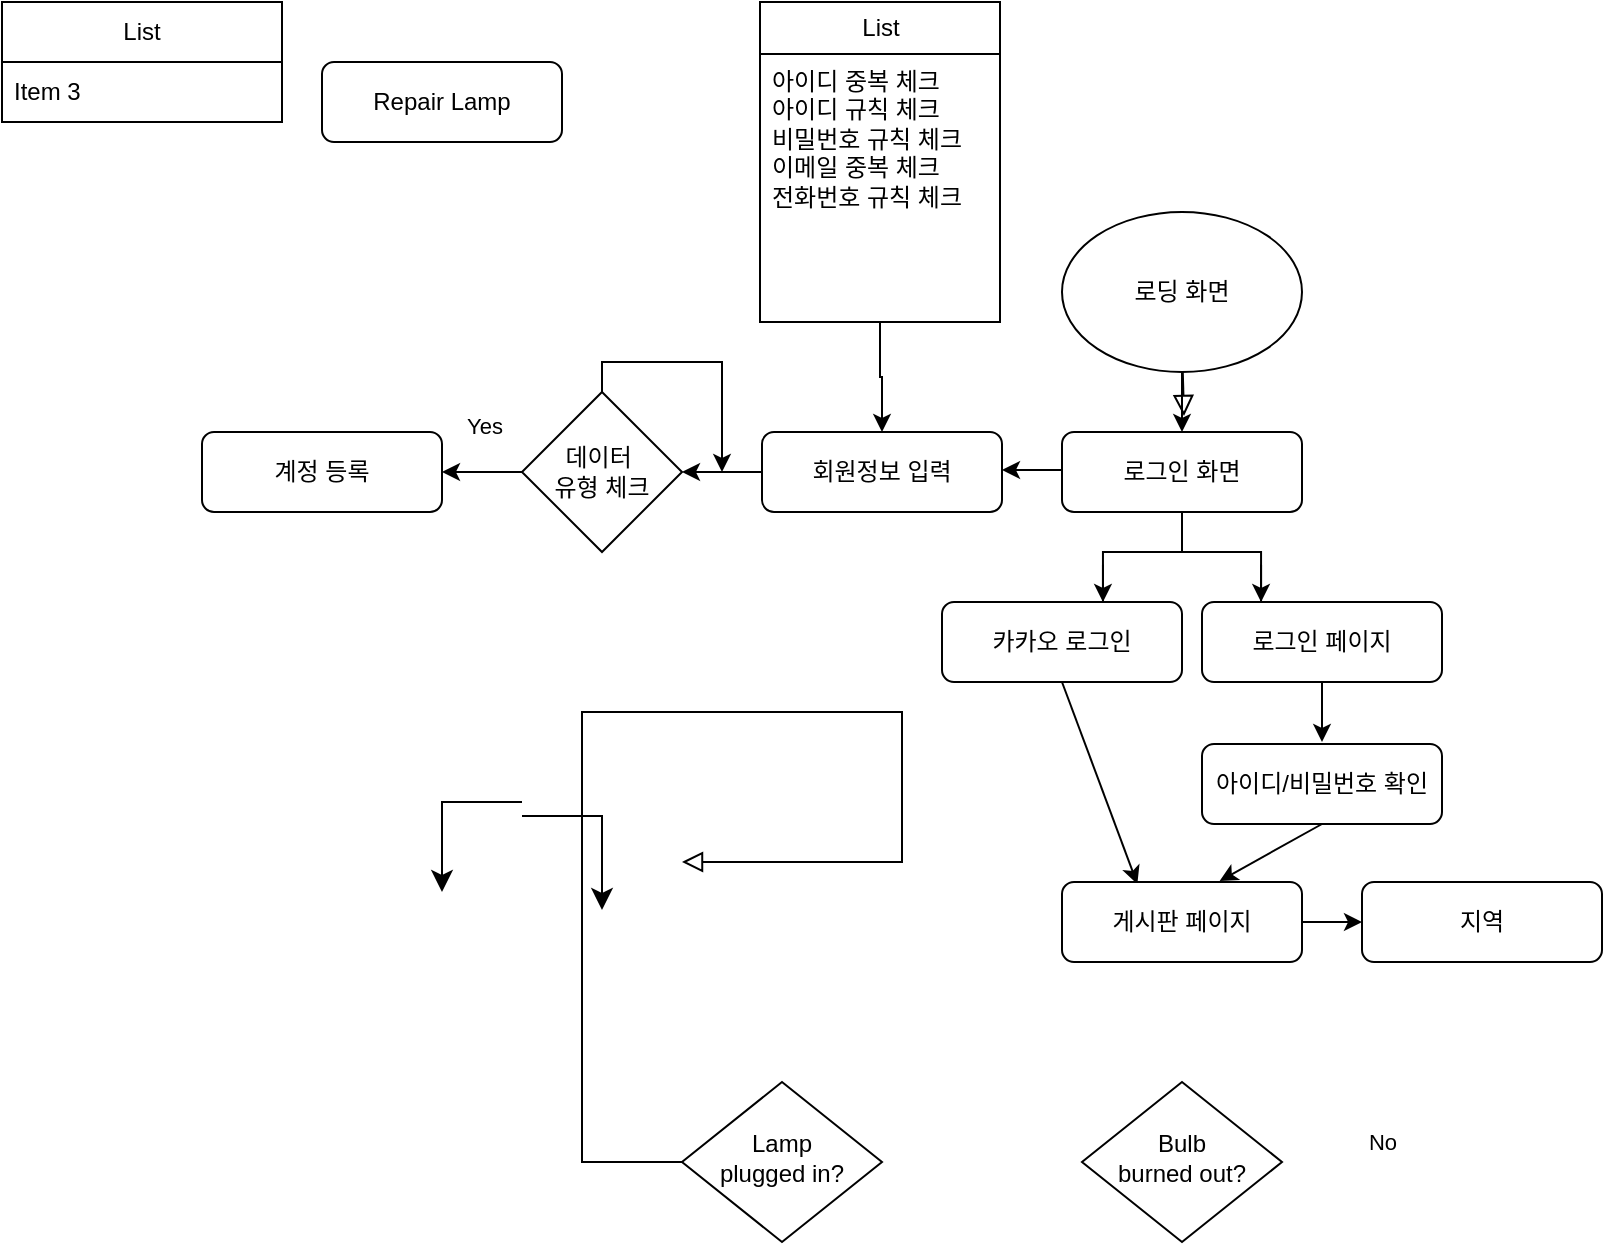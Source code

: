 <mxfile version="25.0.3">
  <diagram id="C5RBs43oDa-KdzZeNtuy" name="Page-1">
    <mxGraphModel dx="1938" dy="505" grid="1" gridSize="10" guides="1" tooltips="1" connect="1" arrows="1" fold="1" page="1" pageScale="1" pageWidth="1169" pageHeight="827" math="0" shadow="0">
      <root>
        <mxCell id="WIyWlLk6GJQsqaUBKTNV-0" />
        <mxCell id="WIyWlLk6GJQsqaUBKTNV-1" parent="WIyWlLk6GJQsqaUBKTNV-0" />
        <mxCell id="WIyWlLk6GJQsqaUBKTNV-3" value="로그인 화면" style="rounded=1;whiteSpace=wrap;html=1;fontSize=12;glass=0;strokeWidth=1;shadow=0;" parent="WIyWlLk6GJQsqaUBKTNV-1" vertex="1">
          <mxGeometry x="310" y="245" width="120" height="40" as="geometry" />
        </mxCell>
        <mxCell id="WIyWlLk6GJQsqaUBKTNV-5" value="No" style="edgeStyle=orthogonalEdgeStyle;rounded=0;html=1;jettySize=auto;orthogonalLoop=1;fontSize=11;endArrow=block;endFill=0;endSize=8;strokeWidth=1;shadow=0;labelBackgroundColor=none;" parent="WIyWlLk6GJQsqaUBKTNV-1" source="WIyWlLk6GJQsqaUBKTNV-6" edge="1">
          <mxGeometry x="0.645" y="278" relative="1" as="geometry">
            <mxPoint x="240" y="-138" as="offset" />
            <mxPoint x="120" y="460" as="targetPoint" />
            <Array as="points">
              <mxPoint x="70" y="610" />
              <mxPoint x="70" y="385" />
              <mxPoint x="230" y="385" />
            </Array>
          </mxGeometry>
        </mxCell>
        <mxCell id="WIyWlLk6GJQsqaUBKTNV-6" value="Lamp&lt;br&gt;plugged in?" style="rhombus;whiteSpace=wrap;html=1;shadow=0;fontFamily=Helvetica;fontSize=12;align=center;strokeWidth=1;spacing=6;spacingTop=-4;" parent="WIyWlLk6GJQsqaUBKTNV-1" vertex="1">
          <mxGeometry x="120" y="570" width="100" height="80" as="geometry" />
        </mxCell>
        <mxCell id="WIyWlLk6GJQsqaUBKTNV-7" value="회원정보 입력" style="rounded=1;whiteSpace=wrap;html=1;fontSize=12;glass=0;strokeWidth=1;shadow=0;" parent="WIyWlLk6GJQsqaUBKTNV-1" vertex="1">
          <mxGeometry x="160" y="245" width="120" height="40" as="geometry" />
        </mxCell>
        <mxCell id="WIyWlLk6GJQsqaUBKTNV-9" value="Yes" style="edgeStyle=orthogonalEdgeStyle;rounded=0;html=1;jettySize=auto;orthogonalLoop=1;fontSize=11;endArrow=block;endFill=0;endSize=8;strokeWidth=1;shadow=0;labelBackgroundColor=none;exitX=1;exitY=1;exitDx=0;exitDy=0;entryX=0.5;entryY=0;entryDx=0;entryDy=0;" parent="WIyWlLk6GJQsqaUBKTNV-1" edge="1">
          <mxGeometry x="1" y="-350" relative="1" as="geometry">
            <mxPoint y="5" as="offset" />
            <mxPoint x="370.166" y="207.004" as="sourcePoint" />
            <mxPoint x="371" y="237" as="targetPoint" />
            <Array as="points" />
          </mxGeometry>
        </mxCell>
        <mxCell id="WIyWlLk6GJQsqaUBKTNV-10" value="Bulb&lt;br&gt;burned out?" style="rhombus;whiteSpace=wrap;html=1;shadow=0;fontFamily=Helvetica;fontSize=12;align=center;strokeWidth=1;spacing=6;spacingTop=-4;" parent="WIyWlLk6GJQsqaUBKTNV-1" vertex="1">
          <mxGeometry x="320" y="570" width="100" height="80" as="geometry" />
        </mxCell>
        <mxCell id="WIyWlLk6GJQsqaUBKTNV-11" value="Repair Lamp" style="rounded=1;whiteSpace=wrap;html=1;fontSize=12;glass=0;strokeWidth=1;shadow=0;" parent="WIyWlLk6GJQsqaUBKTNV-1" vertex="1">
          <mxGeometry x="-60" y="60" width="120" height="40" as="geometry" />
        </mxCell>
        <mxCell id="WIyWlLk6GJQsqaUBKTNV-12" value="카카오 로그인" style="rounded=1;whiteSpace=wrap;html=1;fontSize=12;glass=0;strokeWidth=1;shadow=0;" parent="WIyWlLk6GJQsqaUBKTNV-1" vertex="1">
          <mxGeometry x="250" y="330" width="120" height="40" as="geometry" />
        </mxCell>
        <mxCell id="mIaSV0qaz3qORUngoqXa-2" value="" style="edgeStyle=orthogonalEdgeStyle;rounded=0;orthogonalLoop=1;jettySize=auto;html=1;" edge="1" parent="WIyWlLk6GJQsqaUBKTNV-1" source="mIaSV0qaz3qORUngoqXa-0" target="WIyWlLk6GJQsqaUBKTNV-3">
          <mxGeometry relative="1" as="geometry" />
        </mxCell>
        <mxCell id="mIaSV0qaz3qORUngoqXa-0" value="로딩 화면" style="ellipse;whiteSpace=wrap;html=1;" vertex="1" parent="WIyWlLk6GJQsqaUBKTNV-1">
          <mxGeometry x="310" y="135" width="120" height="80" as="geometry" />
        </mxCell>
        <mxCell id="mIaSV0qaz3qORUngoqXa-3" value="" style="edgeStyle=orthogonalEdgeStyle;rounded=0;orthogonalLoop=1;jettySize=auto;html=1;exitX=0;exitY=0.75;exitDx=0;exitDy=0;" edge="1" parent="WIyWlLk6GJQsqaUBKTNV-1">
          <mxGeometry relative="1" as="geometry">
            <mxPoint x="310" y="259" as="sourcePoint" />
            <mxPoint x="280" y="264" as="targetPoint" />
            <Array as="points">
              <mxPoint x="310" y="264" />
            </Array>
          </mxGeometry>
        </mxCell>
        <mxCell id="mIaSV0qaz3qORUngoqXa-21" style="edgeStyle=orthogonalEdgeStyle;rounded=0;orthogonalLoop=1;jettySize=auto;html=1;entryX=0.5;entryY=0;entryDx=0;entryDy=0;" edge="1" parent="WIyWlLk6GJQsqaUBKTNV-1" source="mIaSV0qaz3qORUngoqXa-6" target="WIyWlLk6GJQsqaUBKTNV-7">
          <mxGeometry relative="1" as="geometry" />
        </mxCell>
        <mxCell id="mIaSV0qaz3qORUngoqXa-6" value="List" style="swimlane;fontStyle=0;childLayout=stackLayout;horizontal=1;startSize=26;fillColor=none;horizontalStack=0;resizeParent=1;resizeParentMax=0;resizeLast=0;collapsible=1;marginBottom=0;html=1;" vertex="1" parent="WIyWlLk6GJQsqaUBKTNV-1">
          <mxGeometry x="159" y="30" width="120" height="160" as="geometry">
            <mxRectangle x="70" y="30" width="60" height="30" as="alternateBounds" />
          </mxGeometry>
        </mxCell>
        <mxCell id="mIaSV0qaz3qORUngoqXa-7" value="&lt;span style=&quot;background-color: initial;&quot;&gt;아이디 중복 체크&lt;/span&gt;&lt;br&gt;&lt;span style=&quot;background-color: initial;&quot;&gt;아이디 규칙 체크&lt;/span&gt;&lt;br&gt;&lt;span style=&quot;background-color: initial;&quot;&gt;비밀번호 규칙 체크&lt;/span&gt;&lt;br&gt;&lt;span style=&quot;background-color: initial;&quot;&gt;이메일 중복 체크&lt;/span&gt;&lt;br&gt;&lt;span style=&quot;background-color: initial;&quot;&gt;전화번호 규칙 체크&lt;/span&gt;" style="text;strokeColor=none;fillColor=none;align=left;verticalAlign=top;spacingLeft=4;spacingRight=4;overflow=hidden;rotatable=0;points=[[0,0.5],[1,0.5]];portConstraint=eastwest;whiteSpace=wrap;html=1;" vertex="1" parent="mIaSV0qaz3qORUngoqXa-6">
          <mxGeometry y="26" width="120" height="134" as="geometry" />
        </mxCell>
        <mxCell id="mIaSV0qaz3qORUngoqXa-12" value="List" style="swimlane;fontStyle=0;childLayout=stackLayout;horizontal=1;startSize=30;horizontalStack=0;resizeParent=1;resizeParentMax=0;resizeLast=0;collapsible=1;marginBottom=0;whiteSpace=wrap;html=1;" vertex="1" parent="WIyWlLk6GJQsqaUBKTNV-1">
          <mxGeometry x="-220" y="30" width="140" height="60" as="geometry" />
        </mxCell>
        <mxCell id="mIaSV0qaz3qORUngoqXa-15" value="Item 3" style="text;strokeColor=none;fillColor=none;align=left;verticalAlign=middle;spacingLeft=4;spacingRight=4;overflow=hidden;points=[[0,0.5],[1,0.5]];portConstraint=eastwest;rotatable=0;whiteSpace=wrap;html=1;" vertex="1" parent="mIaSV0qaz3qORUngoqXa-12">
          <mxGeometry y="30" width="140" height="30" as="geometry" />
        </mxCell>
        <mxCell id="mIaSV0qaz3qORUngoqXa-22" style="edgeStyle=orthogonalEdgeStyle;rounded=0;orthogonalLoop=1;jettySize=auto;html=1;exitX=0;exitY=0.5;exitDx=0;exitDy=0;" edge="1" parent="WIyWlLk6GJQsqaUBKTNV-1" source="WIyWlLk6GJQsqaUBKTNV-7">
          <mxGeometry relative="1" as="geometry">
            <mxPoint x="124" y="200" as="sourcePoint" />
            <mxPoint x="120" y="265" as="targetPoint" />
          </mxGeometry>
        </mxCell>
        <mxCell id="mIaSV0qaz3qORUngoqXa-26" style="edgeStyle=orthogonalEdgeStyle;rounded=0;orthogonalLoop=1;jettySize=auto;html=1;" edge="1" parent="WIyWlLk6GJQsqaUBKTNV-1" source="mIaSV0qaz3qORUngoqXa-23">
          <mxGeometry relative="1" as="geometry">
            <mxPoint y="265" as="targetPoint" />
          </mxGeometry>
        </mxCell>
        <mxCell id="mIaSV0qaz3qORUngoqXa-23" value="데이터&amp;nbsp;&lt;div&gt;&lt;span style=&quot;background-color: initial;&quot;&gt;유형 체크&lt;/span&gt;&lt;/div&gt;" style="rhombus;whiteSpace=wrap;html=1;" vertex="1" parent="WIyWlLk6GJQsqaUBKTNV-1">
          <mxGeometry x="40" y="225" width="80" height="80" as="geometry" />
        </mxCell>
        <mxCell id="mIaSV0qaz3qORUngoqXa-24" style="edgeStyle=orthogonalEdgeStyle;rounded=0;orthogonalLoop=1;jettySize=auto;html=1;" edge="1" parent="WIyWlLk6GJQsqaUBKTNV-1" source="mIaSV0qaz3qORUngoqXa-23">
          <mxGeometry relative="1" as="geometry">
            <mxPoint x="140" y="265" as="targetPoint" />
            <Array as="points">
              <mxPoint x="80" y="210" />
              <mxPoint x="140" y="210" />
            </Array>
          </mxGeometry>
        </mxCell>
        <mxCell id="mIaSV0qaz3qORUngoqXa-27" value="계정 등록" style="rounded=1;whiteSpace=wrap;html=1;fontSize=12;glass=0;strokeWidth=1;shadow=0;" vertex="1" parent="WIyWlLk6GJQsqaUBKTNV-1">
          <mxGeometry x="-120" y="245" width="120" height="40" as="geometry" />
        </mxCell>
        <mxCell id="mIaSV0qaz3qORUngoqXa-30" value="" style="edgeStyle=elbowEdgeStyle;elbow=horizontal;endArrow=classic;html=1;curved=0;rounded=0;endSize=8;startSize=8;exitX=0.5;exitY=1;exitDx=0;exitDy=0;" edge="1" parent="WIyWlLk6GJQsqaUBKTNV-1">
          <mxGeometry width="50" height="50" relative="1" as="geometry">
            <mxPoint x="40" y="437" as="sourcePoint" />
            <mxPoint x="80" y="484" as="targetPoint" />
            <Array as="points">
              <mxPoint x="80" y="542" />
              <mxPoint x="80" y="532" />
            </Array>
          </mxGeometry>
        </mxCell>
        <mxCell id="mIaSV0qaz3qORUngoqXa-32" value="" style="edgeStyle=elbowEdgeStyle;elbow=horizontal;endArrow=classic;html=1;curved=0;rounded=0;endSize=8;startSize=8;exitX=0.5;exitY=1;exitDx=0;exitDy=0;" edge="1" parent="WIyWlLk6GJQsqaUBKTNV-1">
          <mxGeometry width="50" height="50" relative="1" as="geometry">
            <mxPoint x="40" y="430" as="sourcePoint" />
            <mxPoint y="475" as="targetPoint" />
            <Array as="points">
              <mxPoint y="435" />
            </Array>
          </mxGeometry>
        </mxCell>
        <mxCell id="mIaSV0qaz3qORUngoqXa-33" value="" style="shape=partialRectangle;whiteSpace=wrap;html=1;bottom=1;right=1;left=1;top=0;fillColor=none;routingCenterX=-0.5;rotation=-180;" vertex="1" parent="WIyWlLk6GJQsqaUBKTNV-1">
          <mxGeometry x="330.48" y="305" width="79.05" height="25" as="geometry" />
        </mxCell>
        <mxCell id="mIaSV0qaz3qORUngoqXa-34" value="" style="endArrow=classic;html=1;rounded=0;exitX=1;exitY=0.75;exitDx=0;exitDy=0;entryX=1;entryY=0;entryDx=0;entryDy=0;" edge="1" parent="WIyWlLk6GJQsqaUBKTNV-1" source="mIaSV0qaz3qORUngoqXa-33" target="mIaSV0qaz3qORUngoqXa-33">
          <mxGeometry width="50" height="50" relative="1" as="geometry">
            <mxPoint x="360" y="320" as="sourcePoint" />
            <mxPoint x="360" y="360" as="targetPoint" />
          </mxGeometry>
        </mxCell>
        <mxCell id="mIaSV0qaz3qORUngoqXa-35" value="" style="endArrow=classic;html=1;rounded=0;entryX=0;entryY=0;entryDx=0;entryDy=0;exitX=0;exitY=0.75;exitDx=0;exitDy=0;" edge="1" parent="WIyWlLk6GJQsqaUBKTNV-1" source="mIaSV0qaz3qORUngoqXa-33" target="mIaSV0qaz3qORUngoqXa-33">
          <mxGeometry width="50" height="50" relative="1" as="geometry">
            <mxPoint x="378.1" y="324.318" as="sourcePoint" />
            <mxPoint x="419.05" y="345.69" as="targetPoint" />
          </mxGeometry>
        </mxCell>
        <mxCell id="mIaSV0qaz3qORUngoqXa-39" value="" style="endArrow=none;html=1;rounded=0;exitX=0.5;exitY=1;exitDx=0;exitDy=0;entryX=0.5;entryY=1;entryDx=0;entryDy=0;" edge="1" parent="WIyWlLk6GJQsqaUBKTNV-1" source="mIaSV0qaz3qORUngoqXa-33" target="WIyWlLk6GJQsqaUBKTNV-3">
          <mxGeometry width="50" height="50" relative="1" as="geometry">
            <mxPoint x="330.48" y="335" as="sourcePoint" />
            <mxPoint x="380.48" y="285" as="targetPoint" />
          </mxGeometry>
        </mxCell>
        <mxCell id="mIaSV0qaz3qORUngoqXa-40" value="로그인 페이지" style="rounded=1;whiteSpace=wrap;html=1;fontSize=12;glass=0;strokeWidth=1;shadow=0;" vertex="1" parent="WIyWlLk6GJQsqaUBKTNV-1">
          <mxGeometry x="380" y="330" width="120" height="40" as="geometry" />
        </mxCell>
        <mxCell id="mIaSV0qaz3qORUngoqXa-41" value="" style="endArrow=classic;html=1;rounded=0;exitX=0.5;exitY=1;exitDx=0;exitDy=0;" edge="1" parent="WIyWlLk6GJQsqaUBKTNV-1" source="mIaSV0qaz3qORUngoqXa-40">
          <mxGeometry width="50" height="50" relative="1" as="geometry">
            <mxPoint x="240" y="420" as="sourcePoint" />
            <mxPoint x="440" y="400" as="targetPoint" />
          </mxGeometry>
        </mxCell>
        <mxCell id="mIaSV0qaz3qORUngoqXa-42" value="아이디/비밀번호 확인" style="rounded=1;whiteSpace=wrap;html=1;fontSize=12;glass=0;strokeWidth=1;shadow=0;" vertex="1" parent="WIyWlLk6GJQsqaUBKTNV-1">
          <mxGeometry x="380" y="401" width="120" height="40" as="geometry" />
        </mxCell>
        <mxCell id="mIaSV0qaz3qORUngoqXa-43" value="" style="endArrow=classic;html=1;rounded=0;exitX=0.5;exitY=1;exitDx=0;exitDy=0;entryX=0.314;entryY=0.025;entryDx=0;entryDy=0;entryPerimeter=0;" edge="1" parent="WIyWlLk6GJQsqaUBKTNV-1" source="WIyWlLk6GJQsqaUBKTNV-12" target="mIaSV0qaz3qORUngoqXa-45">
          <mxGeometry width="50" height="50" relative="1" as="geometry">
            <mxPoint x="240" y="420" as="sourcePoint" />
            <mxPoint x="360" y="500" as="targetPoint" />
          </mxGeometry>
        </mxCell>
        <mxCell id="mIaSV0qaz3qORUngoqXa-44" value="" style="endArrow=classic;html=1;rounded=0;exitX=0.5;exitY=1;exitDx=0;exitDy=0;entryX=0.657;entryY=-0.013;entryDx=0;entryDy=0;entryPerimeter=0;" edge="1" parent="WIyWlLk6GJQsqaUBKTNV-1" source="mIaSV0qaz3qORUngoqXa-42" target="mIaSV0qaz3qORUngoqXa-45">
          <mxGeometry width="50" height="50" relative="1" as="geometry">
            <mxPoint x="320" y="380" as="sourcePoint" />
            <mxPoint x="370" y="500" as="targetPoint" />
          </mxGeometry>
        </mxCell>
        <mxCell id="mIaSV0qaz3qORUngoqXa-45" value="게시판 페이지" style="rounded=1;whiteSpace=wrap;html=1;fontSize=12;glass=0;strokeWidth=1;shadow=0;" vertex="1" parent="WIyWlLk6GJQsqaUBKTNV-1">
          <mxGeometry x="310" y="470" width="120" height="40" as="geometry" />
        </mxCell>
        <mxCell id="mIaSV0qaz3qORUngoqXa-46" value="" style="endArrow=classic;html=1;rounded=0;exitX=1;exitY=0.5;exitDx=0;exitDy=0;" edge="1" parent="WIyWlLk6GJQsqaUBKTNV-1" source="mIaSV0qaz3qORUngoqXa-45">
          <mxGeometry width="50" height="50" relative="1" as="geometry">
            <mxPoint x="510" y="500" as="sourcePoint" />
            <mxPoint x="460" y="490" as="targetPoint" />
          </mxGeometry>
        </mxCell>
        <mxCell id="mIaSV0qaz3qORUngoqXa-47" value="지역" style="rounded=1;whiteSpace=wrap;html=1;fontSize=12;glass=0;strokeWidth=1;shadow=0;" vertex="1" parent="WIyWlLk6GJQsqaUBKTNV-1">
          <mxGeometry x="460" y="470" width="120" height="40" as="geometry" />
        </mxCell>
      </root>
    </mxGraphModel>
  </diagram>
</mxfile>
